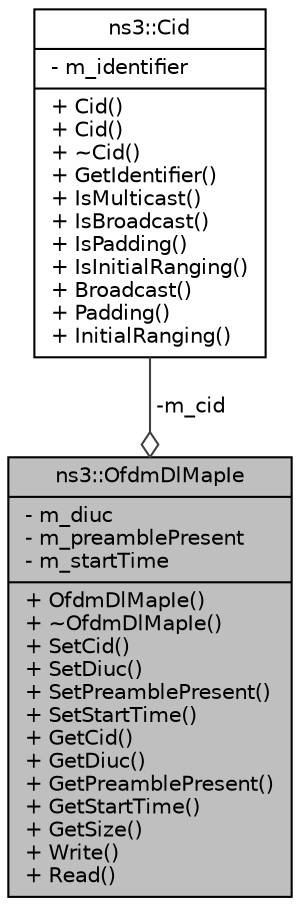 digraph "ns3::OfdmDlMapIe"
{
  edge [fontname="Helvetica",fontsize="10",labelfontname="Helvetica",labelfontsize="10"];
  node [fontname="Helvetica",fontsize="10",shape=record];
  Node1 [label="{ns3::OfdmDlMapIe\n|- m_diuc\l- m_preamblePresent\l- m_startTime\l|+ OfdmDlMapIe()\l+ ~OfdmDlMapIe()\l+ SetCid()\l+ SetDiuc()\l+ SetPreamblePresent()\l+ SetStartTime()\l+ GetCid()\l+ GetDiuc()\l+ GetPreamblePresent()\l+ GetStartTime()\l+ GetSize()\l+ Write()\l+ Read()\l}",height=0.2,width=0.4,color="black", fillcolor="grey75", style="filled", fontcolor="black"];
  Node2 -> Node1 [color="grey25",fontsize="10",style="solid",label=" -m_cid" ,arrowhead="odiamond"];
  Node2 [label="{ns3::Cid\n|- m_identifier\l|+ Cid()\l+ Cid()\l+ ~Cid()\l+ GetIdentifier()\l+ IsMulticast()\l+ IsBroadcast()\l+ IsPadding()\l+ IsInitialRanging()\l+ Broadcast()\l+ Padding()\l+ InitialRanging()\l}",height=0.2,width=0.4,color="black", fillcolor="white", style="filled",URL="$de/d5c/classns3_1_1Cid.html",tooltip="Cid class. "];
}
